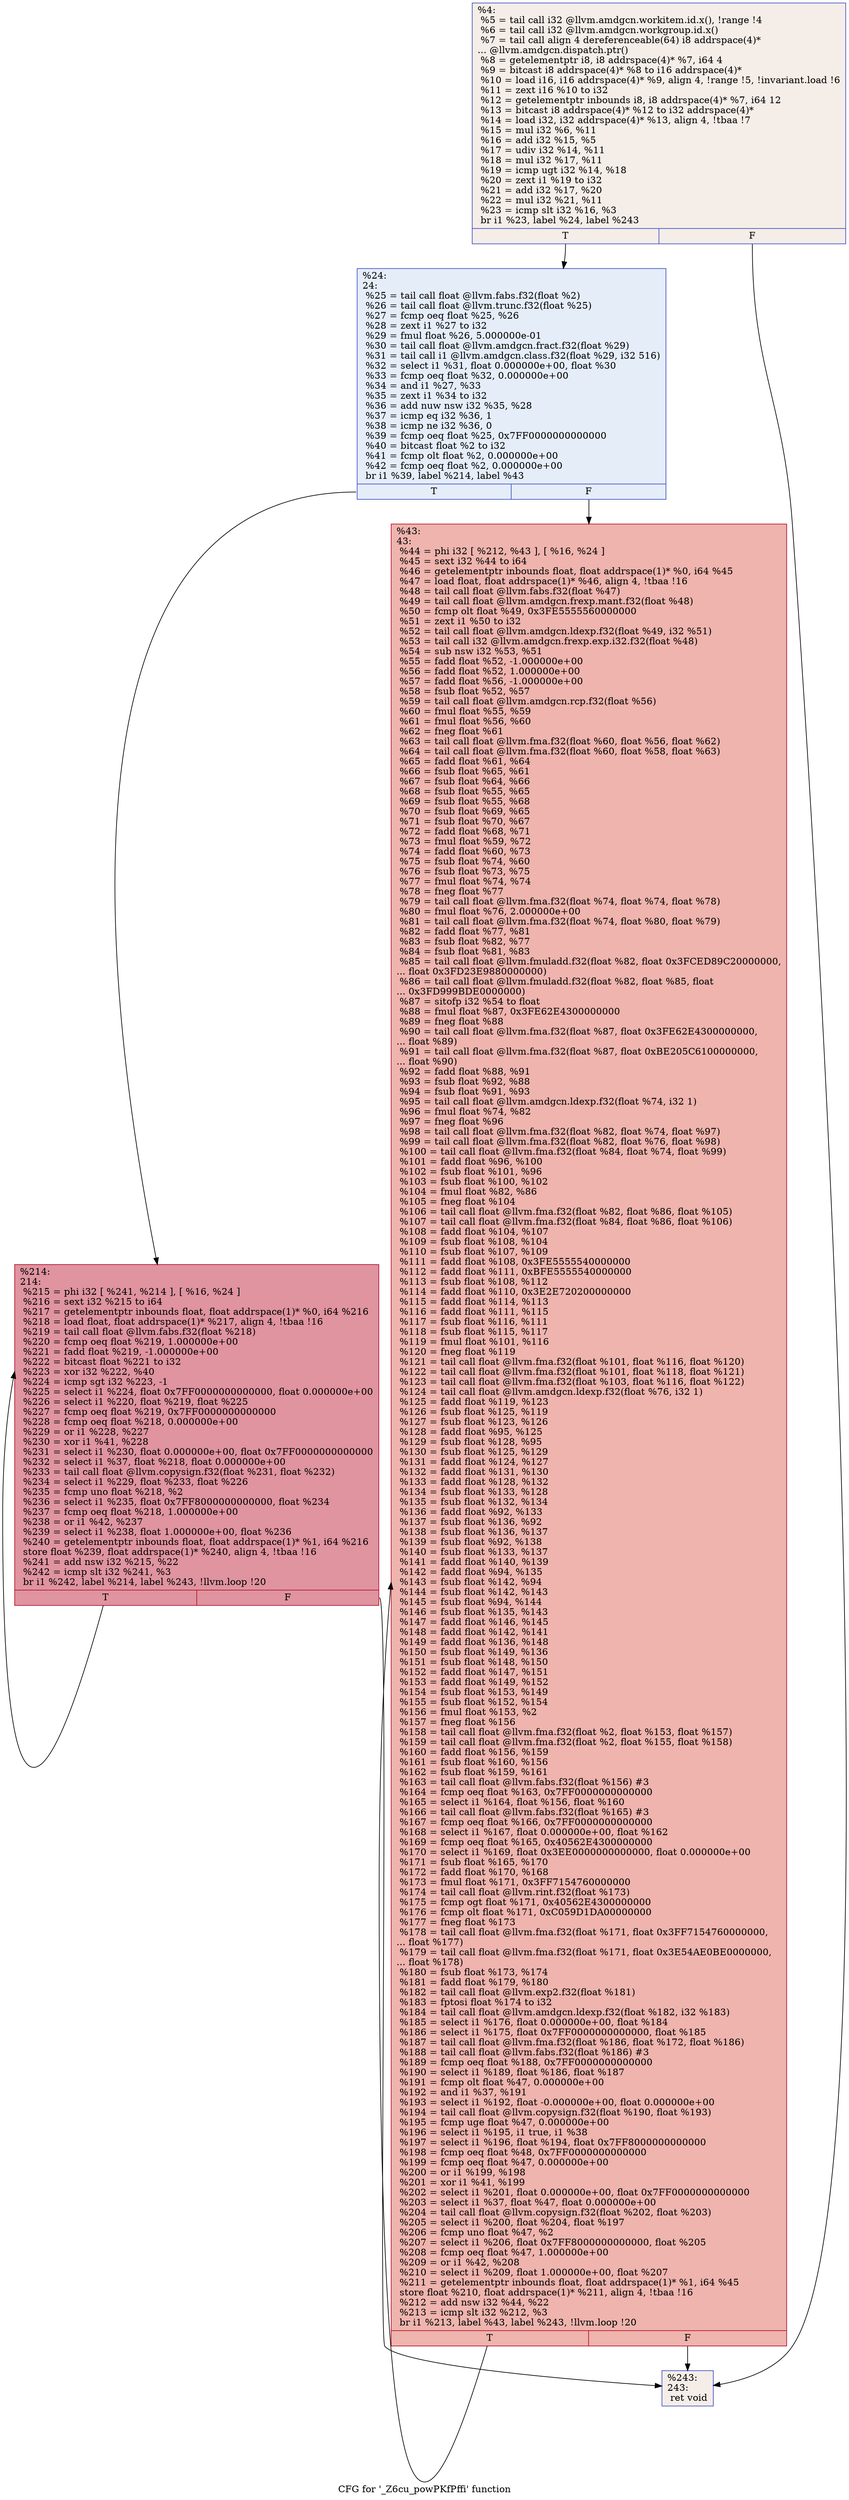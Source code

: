 digraph "CFG for '_Z6cu_powPKfPffi' function" {
	label="CFG for '_Z6cu_powPKfPffi' function";

	Node0x591efe0 [shape=record,color="#3d50c3ff", style=filled, fillcolor="#e8d6cc70",label="{%4:\l  %5 = tail call i32 @llvm.amdgcn.workitem.id.x(), !range !4\l  %6 = tail call i32 @llvm.amdgcn.workgroup.id.x()\l  %7 = tail call align 4 dereferenceable(64) i8 addrspace(4)*\l... @llvm.amdgcn.dispatch.ptr()\l  %8 = getelementptr i8, i8 addrspace(4)* %7, i64 4\l  %9 = bitcast i8 addrspace(4)* %8 to i16 addrspace(4)*\l  %10 = load i16, i16 addrspace(4)* %9, align 4, !range !5, !invariant.load !6\l  %11 = zext i16 %10 to i32\l  %12 = getelementptr inbounds i8, i8 addrspace(4)* %7, i64 12\l  %13 = bitcast i8 addrspace(4)* %12 to i32 addrspace(4)*\l  %14 = load i32, i32 addrspace(4)* %13, align 4, !tbaa !7\l  %15 = mul i32 %6, %11\l  %16 = add i32 %15, %5\l  %17 = udiv i32 %14, %11\l  %18 = mul i32 %17, %11\l  %19 = icmp ugt i32 %14, %18\l  %20 = zext i1 %19 to i32\l  %21 = add i32 %17, %20\l  %22 = mul i32 %21, %11\l  %23 = icmp slt i32 %16, %3\l  br i1 %23, label %24, label %243\l|{<s0>T|<s1>F}}"];
	Node0x591efe0:s0 -> Node0x591f030;
	Node0x591efe0:s1 -> Node0x5921620;
	Node0x591f030 [shape=record,color="#3d50c3ff", style=filled, fillcolor="#c5d6f270",label="{%24:\l24:                                               \l  %25 = tail call float @llvm.fabs.f32(float %2)\l  %26 = tail call float @llvm.trunc.f32(float %25)\l  %27 = fcmp oeq float %25, %26\l  %28 = zext i1 %27 to i32\l  %29 = fmul float %26, 5.000000e-01\l  %30 = tail call float @llvm.amdgcn.fract.f32(float %29)\l  %31 = tail call i1 @llvm.amdgcn.class.f32(float %29, i32 516)\l  %32 = select i1 %31, float 0.000000e+00, float %30\l  %33 = fcmp oeq float %32, 0.000000e+00\l  %34 = and i1 %27, %33\l  %35 = zext i1 %34 to i32\l  %36 = add nuw nsw i32 %35, %28\l  %37 = icmp eq i32 %36, 1\l  %38 = icmp ne i32 %36, 0\l  %39 = fcmp oeq float %25, 0x7FF0000000000000\l  %40 = bitcast float %2 to i32\l  %41 = fcmp olt float %2, 0.000000e+00\l  %42 = fcmp oeq float %2, 0.000000e+00\l  br i1 %39, label %214, label %43\l|{<s0>T|<s1>F}}"];
	Node0x591f030:s0 -> Node0x5923390;
	Node0x591f030:s1 -> Node0x5923420;
	Node0x5923420 [shape=record,color="#b70d28ff", style=filled, fillcolor="#d8564670",label="{%43:\l43:                                               \l  %44 = phi i32 [ %212, %43 ], [ %16, %24 ]\l  %45 = sext i32 %44 to i64\l  %46 = getelementptr inbounds float, float addrspace(1)* %0, i64 %45\l  %47 = load float, float addrspace(1)* %46, align 4, !tbaa !16\l  %48 = tail call float @llvm.fabs.f32(float %47)\l  %49 = tail call float @llvm.amdgcn.frexp.mant.f32(float %48)\l  %50 = fcmp olt float %49, 0x3FE5555560000000\l  %51 = zext i1 %50 to i32\l  %52 = tail call float @llvm.amdgcn.ldexp.f32(float %49, i32 %51)\l  %53 = tail call i32 @llvm.amdgcn.frexp.exp.i32.f32(float %48)\l  %54 = sub nsw i32 %53, %51\l  %55 = fadd float %52, -1.000000e+00\l  %56 = fadd float %52, 1.000000e+00\l  %57 = fadd float %56, -1.000000e+00\l  %58 = fsub float %52, %57\l  %59 = tail call float @llvm.amdgcn.rcp.f32(float %56)\l  %60 = fmul float %55, %59\l  %61 = fmul float %56, %60\l  %62 = fneg float %61\l  %63 = tail call float @llvm.fma.f32(float %60, float %56, float %62)\l  %64 = tail call float @llvm.fma.f32(float %60, float %58, float %63)\l  %65 = fadd float %61, %64\l  %66 = fsub float %65, %61\l  %67 = fsub float %64, %66\l  %68 = fsub float %55, %65\l  %69 = fsub float %55, %68\l  %70 = fsub float %69, %65\l  %71 = fsub float %70, %67\l  %72 = fadd float %68, %71\l  %73 = fmul float %59, %72\l  %74 = fadd float %60, %73\l  %75 = fsub float %74, %60\l  %76 = fsub float %73, %75\l  %77 = fmul float %74, %74\l  %78 = fneg float %77\l  %79 = tail call float @llvm.fma.f32(float %74, float %74, float %78)\l  %80 = fmul float %76, 2.000000e+00\l  %81 = tail call float @llvm.fma.f32(float %74, float %80, float %79)\l  %82 = fadd float %77, %81\l  %83 = fsub float %82, %77\l  %84 = fsub float %81, %83\l  %85 = tail call float @llvm.fmuladd.f32(float %82, float 0x3FCED89C20000000,\l... float 0x3FD23E9880000000)\l  %86 = tail call float @llvm.fmuladd.f32(float %82, float %85, float\l... 0x3FD999BDE0000000)\l  %87 = sitofp i32 %54 to float\l  %88 = fmul float %87, 0x3FE62E4300000000\l  %89 = fneg float %88\l  %90 = tail call float @llvm.fma.f32(float %87, float 0x3FE62E4300000000,\l... float %89)\l  %91 = tail call float @llvm.fma.f32(float %87, float 0xBE205C6100000000,\l... float %90)\l  %92 = fadd float %88, %91\l  %93 = fsub float %92, %88\l  %94 = fsub float %91, %93\l  %95 = tail call float @llvm.amdgcn.ldexp.f32(float %74, i32 1)\l  %96 = fmul float %74, %82\l  %97 = fneg float %96\l  %98 = tail call float @llvm.fma.f32(float %82, float %74, float %97)\l  %99 = tail call float @llvm.fma.f32(float %82, float %76, float %98)\l  %100 = tail call float @llvm.fma.f32(float %84, float %74, float %99)\l  %101 = fadd float %96, %100\l  %102 = fsub float %101, %96\l  %103 = fsub float %100, %102\l  %104 = fmul float %82, %86\l  %105 = fneg float %104\l  %106 = tail call float @llvm.fma.f32(float %82, float %86, float %105)\l  %107 = tail call float @llvm.fma.f32(float %84, float %86, float %106)\l  %108 = fadd float %104, %107\l  %109 = fsub float %108, %104\l  %110 = fsub float %107, %109\l  %111 = fadd float %108, 0x3FE5555540000000\l  %112 = fadd float %111, 0xBFE5555540000000\l  %113 = fsub float %108, %112\l  %114 = fadd float %110, 0x3E2E720200000000\l  %115 = fadd float %114, %113\l  %116 = fadd float %111, %115\l  %117 = fsub float %116, %111\l  %118 = fsub float %115, %117\l  %119 = fmul float %101, %116\l  %120 = fneg float %119\l  %121 = tail call float @llvm.fma.f32(float %101, float %116, float %120)\l  %122 = tail call float @llvm.fma.f32(float %101, float %118, float %121)\l  %123 = tail call float @llvm.fma.f32(float %103, float %116, float %122)\l  %124 = tail call float @llvm.amdgcn.ldexp.f32(float %76, i32 1)\l  %125 = fadd float %119, %123\l  %126 = fsub float %125, %119\l  %127 = fsub float %123, %126\l  %128 = fadd float %95, %125\l  %129 = fsub float %128, %95\l  %130 = fsub float %125, %129\l  %131 = fadd float %124, %127\l  %132 = fadd float %131, %130\l  %133 = fadd float %128, %132\l  %134 = fsub float %133, %128\l  %135 = fsub float %132, %134\l  %136 = fadd float %92, %133\l  %137 = fsub float %136, %92\l  %138 = fsub float %136, %137\l  %139 = fsub float %92, %138\l  %140 = fsub float %133, %137\l  %141 = fadd float %140, %139\l  %142 = fadd float %94, %135\l  %143 = fsub float %142, %94\l  %144 = fsub float %142, %143\l  %145 = fsub float %94, %144\l  %146 = fsub float %135, %143\l  %147 = fadd float %146, %145\l  %148 = fadd float %142, %141\l  %149 = fadd float %136, %148\l  %150 = fsub float %149, %136\l  %151 = fsub float %148, %150\l  %152 = fadd float %147, %151\l  %153 = fadd float %149, %152\l  %154 = fsub float %153, %149\l  %155 = fsub float %152, %154\l  %156 = fmul float %153, %2\l  %157 = fneg float %156\l  %158 = tail call float @llvm.fma.f32(float %2, float %153, float %157)\l  %159 = tail call float @llvm.fma.f32(float %2, float %155, float %158)\l  %160 = fadd float %156, %159\l  %161 = fsub float %160, %156\l  %162 = fsub float %159, %161\l  %163 = tail call float @llvm.fabs.f32(float %156) #3\l  %164 = fcmp oeq float %163, 0x7FF0000000000000\l  %165 = select i1 %164, float %156, float %160\l  %166 = tail call float @llvm.fabs.f32(float %165) #3\l  %167 = fcmp oeq float %166, 0x7FF0000000000000\l  %168 = select i1 %167, float 0.000000e+00, float %162\l  %169 = fcmp oeq float %165, 0x40562E4300000000\l  %170 = select i1 %169, float 0x3EE0000000000000, float 0.000000e+00\l  %171 = fsub float %165, %170\l  %172 = fadd float %170, %168\l  %173 = fmul float %171, 0x3FF7154760000000\l  %174 = tail call float @llvm.rint.f32(float %173)\l  %175 = fcmp ogt float %171, 0x40562E4300000000\l  %176 = fcmp olt float %171, 0xC059D1DA00000000\l  %177 = fneg float %173\l  %178 = tail call float @llvm.fma.f32(float %171, float 0x3FF7154760000000,\l... float %177)\l  %179 = tail call float @llvm.fma.f32(float %171, float 0x3E54AE0BE0000000,\l... float %178)\l  %180 = fsub float %173, %174\l  %181 = fadd float %179, %180\l  %182 = tail call float @llvm.exp2.f32(float %181)\l  %183 = fptosi float %174 to i32\l  %184 = tail call float @llvm.amdgcn.ldexp.f32(float %182, i32 %183)\l  %185 = select i1 %176, float 0.000000e+00, float %184\l  %186 = select i1 %175, float 0x7FF0000000000000, float %185\l  %187 = tail call float @llvm.fma.f32(float %186, float %172, float %186)\l  %188 = tail call float @llvm.fabs.f32(float %186) #3\l  %189 = fcmp oeq float %188, 0x7FF0000000000000\l  %190 = select i1 %189, float %186, float %187\l  %191 = fcmp olt float %47, 0.000000e+00\l  %192 = and i1 %37, %191\l  %193 = select i1 %192, float -0.000000e+00, float 0.000000e+00\l  %194 = tail call float @llvm.copysign.f32(float %190, float %193)\l  %195 = fcmp uge float %47, 0.000000e+00\l  %196 = select i1 %195, i1 true, i1 %38\l  %197 = select i1 %196, float %194, float 0x7FF8000000000000\l  %198 = fcmp oeq float %48, 0x7FF0000000000000\l  %199 = fcmp oeq float %47, 0.000000e+00\l  %200 = or i1 %199, %198\l  %201 = xor i1 %41, %199\l  %202 = select i1 %201, float 0.000000e+00, float 0x7FF0000000000000\l  %203 = select i1 %37, float %47, float 0.000000e+00\l  %204 = tail call float @llvm.copysign.f32(float %202, float %203)\l  %205 = select i1 %200, float %204, float %197\l  %206 = fcmp uno float %47, %2\l  %207 = select i1 %206, float 0x7FF8000000000000, float %205\l  %208 = fcmp oeq float %47, 1.000000e+00\l  %209 = or i1 %42, %208\l  %210 = select i1 %209, float 1.000000e+00, float %207\l  %211 = getelementptr inbounds float, float addrspace(1)* %1, i64 %45\l  store float %210, float addrspace(1)* %211, align 4, !tbaa !16\l  %212 = add nsw i32 %44, %22\l  %213 = icmp slt i32 %212, %3\l  br i1 %213, label %43, label %243, !llvm.loop !20\l|{<s0>T|<s1>F}}"];
	Node0x5923420:s0 -> Node0x5923420;
	Node0x5923420:s1 -> Node0x5921620;
	Node0x5923390 [shape=record,color="#b70d28ff", style=filled, fillcolor="#b70d2870",label="{%214:\l214:                                              \l  %215 = phi i32 [ %241, %214 ], [ %16, %24 ]\l  %216 = sext i32 %215 to i64\l  %217 = getelementptr inbounds float, float addrspace(1)* %0, i64 %216\l  %218 = load float, float addrspace(1)* %217, align 4, !tbaa !16\l  %219 = tail call float @llvm.fabs.f32(float %218)\l  %220 = fcmp oeq float %219, 1.000000e+00\l  %221 = fadd float %219, -1.000000e+00\l  %222 = bitcast float %221 to i32\l  %223 = xor i32 %222, %40\l  %224 = icmp sgt i32 %223, -1\l  %225 = select i1 %224, float 0x7FF0000000000000, float 0.000000e+00\l  %226 = select i1 %220, float %219, float %225\l  %227 = fcmp oeq float %219, 0x7FF0000000000000\l  %228 = fcmp oeq float %218, 0.000000e+00\l  %229 = or i1 %228, %227\l  %230 = xor i1 %41, %228\l  %231 = select i1 %230, float 0.000000e+00, float 0x7FF0000000000000\l  %232 = select i1 %37, float %218, float 0.000000e+00\l  %233 = tail call float @llvm.copysign.f32(float %231, float %232)\l  %234 = select i1 %229, float %233, float %226\l  %235 = fcmp uno float %218, %2\l  %236 = select i1 %235, float 0x7FF8000000000000, float %234\l  %237 = fcmp oeq float %218, 1.000000e+00\l  %238 = or i1 %42, %237\l  %239 = select i1 %238, float 1.000000e+00, float %236\l  %240 = getelementptr inbounds float, float addrspace(1)* %1, i64 %216\l  store float %239, float addrspace(1)* %240, align 4, !tbaa !16\l  %241 = add nsw i32 %215, %22\l  %242 = icmp slt i32 %241, %3\l  br i1 %242, label %214, label %243, !llvm.loop !20\l|{<s0>T|<s1>F}}"];
	Node0x5923390:s0 -> Node0x5923390;
	Node0x5923390:s1 -> Node0x5921620;
	Node0x5921620 [shape=record,color="#3d50c3ff", style=filled, fillcolor="#e8d6cc70",label="{%243:\l243:                                              \l  ret void\l}"];
}

